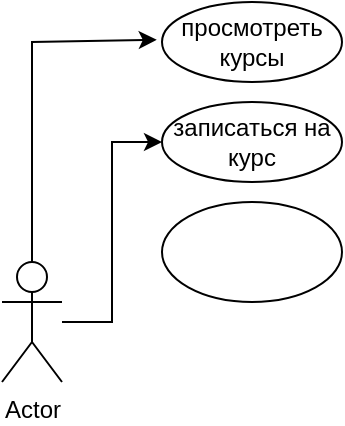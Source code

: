 <mxfile version="27.0.6">
  <diagram name="Page-1" id="VEjF-hhevNHBmqu4Ifw0">
    <mxGraphModel dx="622" dy="342" grid="1" gridSize="10" guides="1" tooltips="1" connect="1" arrows="1" fold="1" page="1" pageScale="1" pageWidth="850" pageHeight="1100" math="0" shadow="0">
      <root>
        <mxCell id="0" />
        <mxCell id="1" parent="0" />
        <mxCell id="d9-vNrPwo5r6UpcI0n2--12" style="edgeStyle=orthogonalEdgeStyle;rounded=0;orthogonalLoop=1;jettySize=auto;html=1;entryX=0;entryY=0.5;entryDx=0;entryDy=0;" edge="1" parent="1" source="d9-vNrPwo5r6UpcI0n2--1" target="d9-vNrPwo5r6UpcI0n2--11">
          <mxGeometry relative="1" as="geometry" />
        </mxCell>
        <mxCell id="d9-vNrPwo5r6UpcI0n2--1" value="Actor" style="shape=umlActor;verticalLabelPosition=bottom;verticalAlign=top;html=1;outlineConnect=0;" vertex="1" parent="1">
          <mxGeometry x="60" y="150" width="30" height="60" as="geometry" />
        </mxCell>
        <mxCell id="d9-vNrPwo5r6UpcI0n2--2" value="просмотреть курсы" style="ellipse;whiteSpace=wrap;html=1;" vertex="1" parent="1">
          <mxGeometry x="140" y="20" width="90" height="40" as="geometry" />
        </mxCell>
        <mxCell id="d9-vNrPwo5r6UpcI0n2--4" value="" style="endArrow=classic;html=1;rounded=0;entryX=-0.029;entryY=0.472;entryDx=0;entryDy=0;entryPerimeter=0;" edge="1" parent="1" source="d9-vNrPwo5r6UpcI0n2--1" target="d9-vNrPwo5r6UpcI0n2--2">
          <mxGeometry width="50" height="50" relative="1" as="geometry">
            <mxPoint x="190" y="180" as="sourcePoint" />
            <mxPoint x="240" y="130" as="targetPoint" />
            <Array as="points">
              <mxPoint x="75" y="40" />
            </Array>
          </mxGeometry>
        </mxCell>
        <mxCell id="d9-vNrPwo5r6UpcI0n2--5" style="edgeStyle=orthogonalEdgeStyle;rounded=0;orthogonalLoop=1;jettySize=auto;html=1;exitX=0.5;exitY=1;exitDx=0;exitDy=0;" edge="1" parent="1" source="d9-vNrPwo5r6UpcI0n2--2" target="d9-vNrPwo5r6UpcI0n2--2">
          <mxGeometry relative="1" as="geometry" />
        </mxCell>
        <mxCell id="d9-vNrPwo5r6UpcI0n2--11" value="записаться на курс" style="ellipse;whiteSpace=wrap;html=1;" vertex="1" parent="1">
          <mxGeometry x="140" y="70" width="90" height="40" as="geometry" />
        </mxCell>
        <mxCell id="d9-vNrPwo5r6UpcI0n2--13" value="" style="ellipse;whiteSpace=wrap;html=1;" vertex="1" parent="1">
          <mxGeometry x="140" y="120" width="90" height="50" as="geometry" />
        </mxCell>
      </root>
    </mxGraphModel>
  </diagram>
</mxfile>
